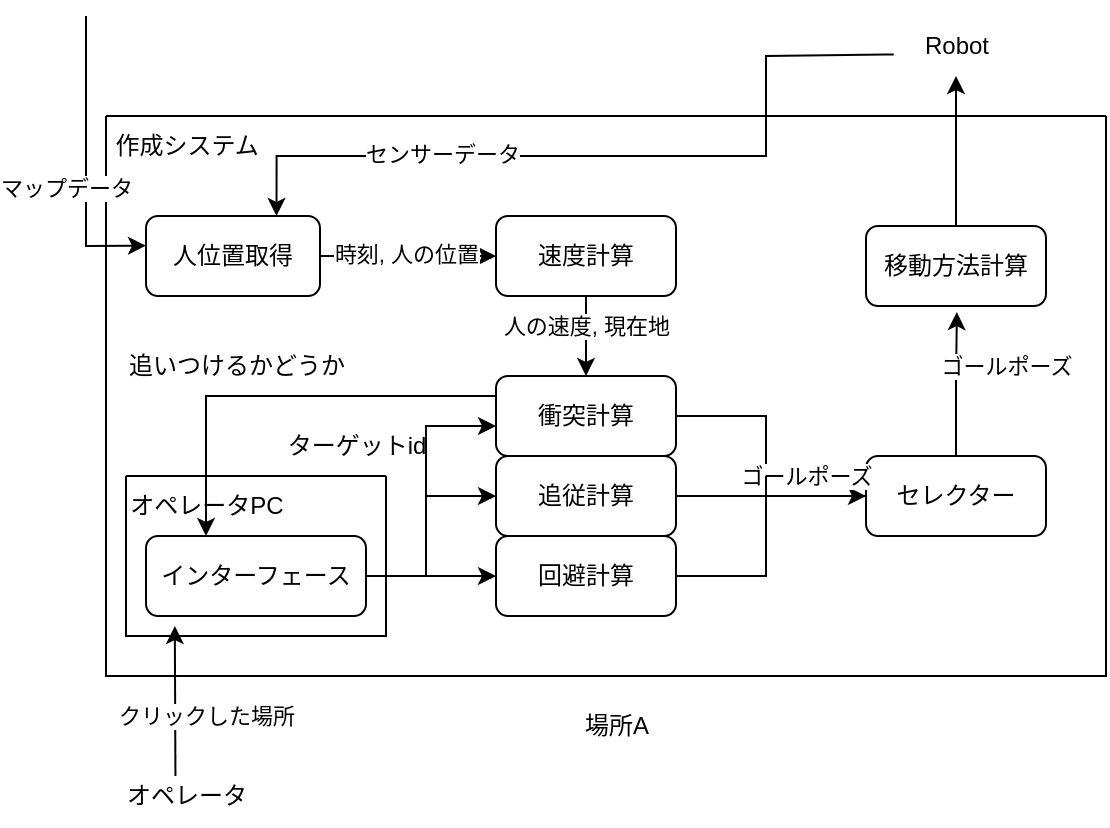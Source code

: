 <mxfile version="23.0.2" type="device">
  <diagram name="ページ1" id="q40Y4H6Cgm2v3x42ygtB">
    <mxGraphModel dx="1328" dy="712" grid="1" gridSize="10" guides="1" tooltips="1" connect="1" arrows="1" fold="1" page="1" pageScale="1" pageWidth="827" pageHeight="1169" math="0" shadow="0">
      <root>
        <mxCell id="0" />
        <mxCell id="1" parent="0" />
        <mxCell id="p3XjbXPdAwx0f5DoJ2kn-9" value="" style="swimlane;startSize=0;" parent="1" vertex="1">
          <mxGeometry x="70" y="230" width="500" height="280" as="geometry">
            <mxRectangle x="140" y="230" width="50" height="40" as="alternateBounds" />
          </mxGeometry>
        </mxCell>
        <mxCell id="p3XjbXPdAwx0f5DoJ2kn-55" value="" style="edgeStyle=orthogonalEdgeStyle;rounded=0;orthogonalLoop=1;jettySize=auto;html=1;" parent="p3XjbXPdAwx0f5DoJ2kn-9" source="p3XjbXPdAwx0f5DoJ2kn-8" target="p3XjbXPdAwx0f5DoJ2kn-12" edge="1">
          <mxGeometry relative="1" as="geometry" />
        </mxCell>
        <mxCell id="p3XjbXPdAwx0f5DoJ2kn-56" value="時刻, 人の位置" style="edgeLabel;html=1;align=center;verticalAlign=middle;resizable=0;points=[];" parent="p3XjbXPdAwx0f5DoJ2kn-55" vertex="1" connectable="0">
          <mxGeometry x="-0.027" y="1" relative="1" as="geometry">
            <mxPoint as="offset" />
          </mxGeometry>
        </mxCell>
        <mxCell id="p3XjbXPdAwx0f5DoJ2kn-8" value="人位置取得" style="rounded=1;whiteSpace=wrap;html=1;" parent="p3XjbXPdAwx0f5DoJ2kn-9" vertex="1">
          <mxGeometry x="20" y="50" width="87" height="40" as="geometry" />
        </mxCell>
        <mxCell id="p3XjbXPdAwx0f5DoJ2kn-10" value="作成システム" style="text;html=1;align=center;verticalAlign=middle;resizable=0;points=[];autosize=1;strokeColor=none;fillColor=none;" parent="p3XjbXPdAwx0f5DoJ2kn-9" vertex="1">
          <mxGeometry x="-10" width="100" height="30" as="geometry" />
        </mxCell>
        <mxCell id="p3XjbXPdAwx0f5DoJ2kn-81" style="edgeStyle=orthogonalEdgeStyle;rounded=0;orthogonalLoop=1;jettySize=auto;html=1;exitX=0.5;exitY=1;exitDx=0;exitDy=0;entryX=0.5;entryY=0;entryDx=0;entryDy=0;" parent="p3XjbXPdAwx0f5DoJ2kn-9" source="p3XjbXPdAwx0f5DoJ2kn-12" target="p3XjbXPdAwx0f5DoJ2kn-15" edge="1">
          <mxGeometry relative="1" as="geometry" />
        </mxCell>
        <mxCell id="p3XjbXPdAwx0f5DoJ2kn-82" value="人の速度, 現在地" style="edgeLabel;html=1;align=center;verticalAlign=middle;resizable=0;points=[];" parent="p3XjbXPdAwx0f5DoJ2kn-81" vertex="1" connectable="0">
          <mxGeometry x="-0.073" y="2" relative="1" as="geometry">
            <mxPoint x="-2" y="-4" as="offset" />
          </mxGeometry>
        </mxCell>
        <mxCell id="p3XjbXPdAwx0f5DoJ2kn-12" value="速度計算" style="rounded=1;whiteSpace=wrap;html=1;" parent="p3XjbXPdAwx0f5DoJ2kn-9" vertex="1">
          <mxGeometry x="195" y="50" width="90" height="40" as="geometry" />
        </mxCell>
        <mxCell id="bIlHzDKucDsJZEKpnLEK-25" style="edgeStyle=orthogonalEdgeStyle;rounded=0;orthogonalLoop=1;jettySize=auto;html=1;exitX=0;exitY=0.25;exitDx=0;exitDy=0;" parent="p3XjbXPdAwx0f5DoJ2kn-9" source="p3XjbXPdAwx0f5DoJ2kn-15" target="p3XjbXPdAwx0f5DoJ2kn-13" edge="1">
          <mxGeometry relative="1" as="geometry">
            <Array as="points">
              <mxPoint x="50" y="140" />
            </Array>
          </mxGeometry>
        </mxCell>
        <mxCell id="p3XjbXPdAwx0f5DoJ2kn-15" value="衝突計算" style="rounded=1;whiteSpace=wrap;html=1;" parent="p3XjbXPdAwx0f5DoJ2kn-9" vertex="1">
          <mxGeometry x="195" y="130" width="90" height="40" as="geometry" />
        </mxCell>
        <mxCell id="p3XjbXPdAwx0f5DoJ2kn-16" style="edgeStyle=orthogonalEdgeStyle;rounded=0;orthogonalLoop=1;jettySize=auto;html=1;exitX=0.5;exitY=1;exitDx=0;exitDy=0;" parent="p3XjbXPdAwx0f5DoJ2kn-9" source="p3XjbXPdAwx0f5DoJ2kn-15" target="p3XjbXPdAwx0f5DoJ2kn-15" edge="1">
          <mxGeometry relative="1" as="geometry" />
        </mxCell>
        <mxCell id="p3XjbXPdAwx0f5DoJ2kn-17" value="移動方法計算" style="rounded=1;whiteSpace=wrap;html=1;" parent="p3XjbXPdAwx0f5DoJ2kn-9" vertex="1">
          <mxGeometry x="380" y="55" width="90" height="40" as="geometry" />
        </mxCell>
        <mxCell id="p3XjbXPdAwx0f5DoJ2kn-30" value="" style="swimlane;startSize=0;" parent="p3XjbXPdAwx0f5DoJ2kn-9" vertex="1">
          <mxGeometry x="10" y="180" width="130" height="80" as="geometry" />
        </mxCell>
        <mxCell id="p3XjbXPdAwx0f5DoJ2kn-13" value="インターフェース" style="rounded=1;whiteSpace=wrap;html=1;" parent="p3XjbXPdAwx0f5DoJ2kn-30" vertex="1">
          <mxGeometry x="10" y="30" width="110" height="40" as="geometry" />
        </mxCell>
        <mxCell id="p3XjbXPdAwx0f5DoJ2kn-31" value="オペレータPC" style="text;html=1;align=center;verticalAlign=middle;resizable=0;points=[];autosize=1;strokeColor=none;fillColor=none;" parent="p3XjbXPdAwx0f5DoJ2kn-30" vertex="1">
          <mxGeometry x="-10" width="100" height="30" as="geometry" />
        </mxCell>
        <mxCell id="bIlHzDKucDsJZEKpnLEK-15" style="edgeStyle=orthogonalEdgeStyle;rounded=0;orthogonalLoop=1;jettySize=auto;html=1;exitX=1;exitY=0.5;exitDx=0;exitDy=0;entryX=0;entryY=0.5;entryDx=0;entryDy=0;" parent="p3XjbXPdAwx0f5DoJ2kn-9" source="MOEL_l4VxM4KasxD2j3D-2" target="MOEL_l4VxM4KasxD2j3D-3" edge="1">
          <mxGeometry relative="1" as="geometry" />
        </mxCell>
        <mxCell id="MOEL_l4VxM4KasxD2j3D-2" value="追従計算" style="rounded=1;whiteSpace=wrap;html=1;" parent="p3XjbXPdAwx0f5DoJ2kn-9" vertex="1">
          <mxGeometry x="195" y="170" width="90" height="40" as="geometry" />
        </mxCell>
        <mxCell id="MOEL_l4VxM4KasxD2j3D-3" value="セレクター" style="rounded=1;whiteSpace=wrap;html=1;" parent="p3XjbXPdAwx0f5DoJ2kn-9" vertex="1">
          <mxGeometry x="380" y="170" width="90" height="40" as="geometry" />
        </mxCell>
        <mxCell id="MOEL_l4VxM4KasxD2j3D-9" style="edgeStyle=orthogonalEdgeStyle;rounded=0;orthogonalLoop=1;jettySize=auto;html=1;entryX=0.505;entryY=1.076;entryDx=0;entryDy=0;entryPerimeter=0;" parent="p3XjbXPdAwx0f5DoJ2kn-9" source="MOEL_l4VxM4KasxD2j3D-3" target="p3XjbXPdAwx0f5DoJ2kn-17" edge="1">
          <mxGeometry relative="1" as="geometry" />
        </mxCell>
        <mxCell id="MOEL_l4VxM4KasxD2j3D-10" value="ゴールポーズ" style="edgeLabel;html=1;align=center;verticalAlign=middle;resizable=0;points=[];" parent="p3XjbXPdAwx0f5DoJ2kn-9" vertex="1" connectable="0">
          <mxGeometry x="450.0" y="125.001" as="geometry" />
        </mxCell>
        <mxCell id="MOEL_l4VxM4KasxD2j3D-14" value="回避計算" style="rounded=1;whiteSpace=wrap;html=1;" parent="p3XjbXPdAwx0f5DoJ2kn-9" vertex="1">
          <mxGeometry x="195" y="210" width="90" height="40" as="geometry" />
        </mxCell>
        <mxCell id="bIlHzDKucDsJZEKpnLEK-14" value="" style="endArrow=none;html=1;rounded=0;exitX=1;exitY=0.5;exitDx=0;exitDy=0;entryX=0;entryY=0.5;entryDx=0;entryDy=0;" parent="p3XjbXPdAwx0f5DoJ2kn-9" source="p3XjbXPdAwx0f5DoJ2kn-15" target="MOEL_l4VxM4KasxD2j3D-3" edge="1">
          <mxGeometry width="50" height="50" relative="1" as="geometry">
            <mxPoint x="355" y="375" as="sourcePoint" />
            <mxPoint x="475" y="415" as="targetPoint" />
            <Array as="points">
              <mxPoint x="330" y="150" />
              <mxPoint x="330" y="190" />
            </Array>
          </mxGeometry>
        </mxCell>
        <mxCell id="bIlHzDKucDsJZEKpnLEK-18" value="ゴールポーズ" style="edgeLabel;html=1;align=center;verticalAlign=middle;resizable=0;points=[];" parent="p3XjbXPdAwx0f5DoJ2kn-9" vertex="1" connectable="0">
          <mxGeometry x="350.0" y="180.001" as="geometry" />
        </mxCell>
        <mxCell id="bIlHzDKucDsJZEKpnLEK-19" style="edgeStyle=orthogonalEdgeStyle;rounded=0;orthogonalLoop=1;jettySize=auto;html=1;exitX=1;exitY=0.5;exitDx=0;exitDy=0;entryX=0;entryY=0.5;entryDx=0;entryDy=0;" parent="p3XjbXPdAwx0f5DoJ2kn-9" source="p3XjbXPdAwx0f5DoJ2kn-13" target="MOEL_l4VxM4KasxD2j3D-2" edge="1">
          <mxGeometry relative="1" as="geometry">
            <Array as="points">
              <mxPoint x="160" y="230" />
              <mxPoint x="160" y="190" />
            </Array>
          </mxGeometry>
        </mxCell>
        <mxCell id="bIlHzDKucDsJZEKpnLEK-22" style="edgeStyle=orthogonalEdgeStyle;rounded=0;orthogonalLoop=1;jettySize=auto;html=1;exitX=1;exitY=0.5;exitDx=0;exitDy=0;entryX=0;entryY=0.5;entryDx=0;entryDy=0;" parent="p3XjbXPdAwx0f5DoJ2kn-9" source="p3XjbXPdAwx0f5DoJ2kn-13" target="MOEL_l4VxM4KasxD2j3D-14" edge="1">
          <mxGeometry relative="1" as="geometry" />
        </mxCell>
        <mxCell id="bIlHzDKucDsJZEKpnLEK-23" style="edgeStyle=orthogonalEdgeStyle;rounded=0;orthogonalLoop=1;jettySize=auto;html=1;exitX=1;exitY=0.5;exitDx=0;exitDy=0;" parent="p3XjbXPdAwx0f5DoJ2kn-9" source="p3XjbXPdAwx0f5DoJ2kn-13" edge="1">
          <mxGeometry relative="1" as="geometry">
            <mxPoint x="195" y="155" as="targetPoint" />
            <Array as="points">
              <mxPoint x="160" y="230" />
              <mxPoint x="160" y="155" />
              <mxPoint x="195" y="155" />
            </Array>
          </mxGeometry>
        </mxCell>
        <mxCell id="bIlHzDKucDsJZEKpnLEK-24" value="ターゲットid" style="text;html=1;align=center;verticalAlign=middle;resizable=0;points=[];autosize=1;strokeColor=none;fillColor=none;" parent="p3XjbXPdAwx0f5DoJ2kn-9" vertex="1">
          <mxGeometry x="80" y="150" width="90" height="30" as="geometry" />
        </mxCell>
        <mxCell id="bIlHzDKucDsJZEKpnLEK-26" value="追いつけるかどうか" style="text;html=1;align=center;verticalAlign=middle;resizable=0;points=[];autosize=1;strokeColor=none;fillColor=none;" parent="p3XjbXPdAwx0f5DoJ2kn-9" vertex="1">
          <mxGeometry y="110" width="130" height="30" as="geometry" />
        </mxCell>
        <mxCell id="p3XjbXPdAwx0f5DoJ2kn-47" value="Robot" style="text;html=1;align=center;verticalAlign=middle;resizable=0;points=[];autosize=1;strokeColor=none;fillColor=none;" parent="1" vertex="1">
          <mxGeometry x="465" y="180" width="60" height="30" as="geometry" />
        </mxCell>
        <mxCell id="p3XjbXPdAwx0f5DoJ2kn-50" value="" style="endArrow=classic;html=1;rounded=0;entryX=0.131;entryY=1.125;entryDx=0;entryDy=0;entryPerimeter=0;exitX=0.5;exitY=0;exitDx=0;exitDy=0;" parent="1" target="p3XjbXPdAwx0f5DoJ2kn-13" edge="1">
          <mxGeometry width="50" height="50" relative="1" as="geometry">
            <mxPoint x="104.72" y="560" as="sourcePoint" />
            <mxPoint x="124.4" y="485.0" as="targetPoint" />
            <Array as="points">
              <mxPoint x="104" y="560" />
            </Array>
          </mxGeometry>
        </mxCell>
        <mxCell id="Nd3Fw-M418ChdoNBlOCp-1" value="クリックした場所" style="edgeLabel;html=1;align=center;verticalAlign=middle;resizable=0;points=[];" vertex="1" connectable="0" parent="p3XjbXPdAwx0f5DoJ2kn-50">
          <mxGeometry x="-0.195" y="1" relative="1" as="geometry">
            <mxPoint x="17" as="offset" />
          </mxGeometry>
        </mxCell>
        <mxCell id="p3XjbXPdAwx0f5DoJ2kn-79" style="edgeStyle=orthogonalEdgeStyle;rounded=0;orthogonalLoop=1;jettySize=auto;html=1;exitX=0.5;exitY=0;exitDx=0;exitDy=0;" parent="1" source="p3XjbXPdAwx0f5DoJ2kn-17" target="p3XjbXPdAwx0f5DoJ2kn-47" edge="1">
          <mxGeometry relative="1" as="geometry">
            <mxPoint x="495" y="210" as="targetPoint" />
          </mxGeometry>
        </mxCell>
        <mxCell id="870sRw7pD7z9VvGSY5oI-3" style="edgeStyle=orthogonalEdgeStyle;rounded=0;orthogonalLoop=1;jettySize=auto;html=1;entryX=0.75;entryY=0;entryDx=0;entryDy=0;exitX=-0.019;exitY=0.64;exitDx=0;exitDy=0;exitPerimeter=0;" parent="1" target="p3XjbXPdAwx0f5DoJ2kn-8" edge="1" source="p3XjbXPdAwx0f5DoJ2kn-47">
          <mxGeometry relative="1" as="geometry">
            <mxPoint x="460" y="180" as="sourcePoint" />
            <mxPoint x="155.25" y="285" as="targetPoint" />
            <Array as="points">
              <mxPoint x="460" y="199" />
              <mxPoint x="400" y="200" />
              <mxPoint x="400" y="250" />
              <mxPoint x="155" y="250" />
            </Array>
          </mxGeometry>
        </mxCell>
        <mxCell id="870sRw7pD7z9VvGSY5oI-4" value="センサーデータ" style="edgeLabel;html=1;align=center;verticalAlign=middle;resizable=0;points=[];" parent="870sRw7pD7z9VvGSY5oI-3" vertex="1" connectable="0">
          <mxGeometry x="0.424" y="-1" relative="1" as="geometry">
            <mxPoint as="offset" />
          </mxGeometry>
        </mxCell>
        <mxCell id="870sRw7pD7z9VvGSY5oI-5" value="" style="endArrow=classic;html=1;rounded=0;entryX=0;entryY=0.5;entryDx=0;entryDy=0;" parent="1" edge="1">
          <mxGeometry width="50" height="50" relative="1" as="geometry">
            <mxPoint x="60" y="180" as="sourcePoint" />
            <mxPoint x="90" y="294.86" as="targetPoint" />
            <Array as="points">
              <mxPoint x="60" y="295" />
            </Array>
          </mxGeometry>
        </mxCell>
        <mxCell id="870sRw7pD7z9VvGSY5oI-6" value="マップデータ" style="edgeLabel;html=1;align=center;verticalAlign=middle;resizable=0;points=[];" parent="870sRw7pD7z9VvGSY5oI-5" vertex="1" connectable="0">
          <mxGeometry x="-0.143" relative="1" as="geometry">
            <mxPoint x="-10" y="24" as="offset" />
          </mxGeometry>
        </mxCell>
        <mxCell id="-ZtRT_XqycCp_QkjvWYs-4" value="場所A" style="text;html=1;align=center;verticalAlign=middle;resizable=0;points=[];autosize=1;strokeColor=none;fillColor=none;" parent="1" vertex="1">
          <mxGeometry x="295" y="520" width="60" height="30" as="geometry" />
        </mxCell>
        <mxCell id="bIlHzDKucDsJZEKpnLEK-6" value="オペレータ" style="text;html=1;align=center;verticalAlign=middle;resizable=0;points=[];autosize=1;strokeColor=none;fillColor=none;" parent="1" vertex="1">
          <mxGeometry x="70" y="555" width="80" height="30" as="geometry" />
        </mxCell>
        <mxCell id="bIlHzDKucDsJZEKpnLEK-17" value="" style="endArrow=none;html=1;rounded=0;exitX=1;exitY=0.5;exitDx=0;exitDy=0;" parent="1" source="MOEL_l4VxM4KasxD2j3D-14" edge="1">
          <mxGeometry width="50" height="50" relative="1" as="geometry">
            <mxPoint x="355" y="455" as="sourcePoint" />
            <mxPoint x="400" y="410" as="targetPoint" />
            <Array as="points">
              <mxPoint x="400" y="460" />
            </Array>
          </mxGeometry>
        </mxCell>
      </root>
    </mxGraphModel>
  </diagram>
</mxfile>
